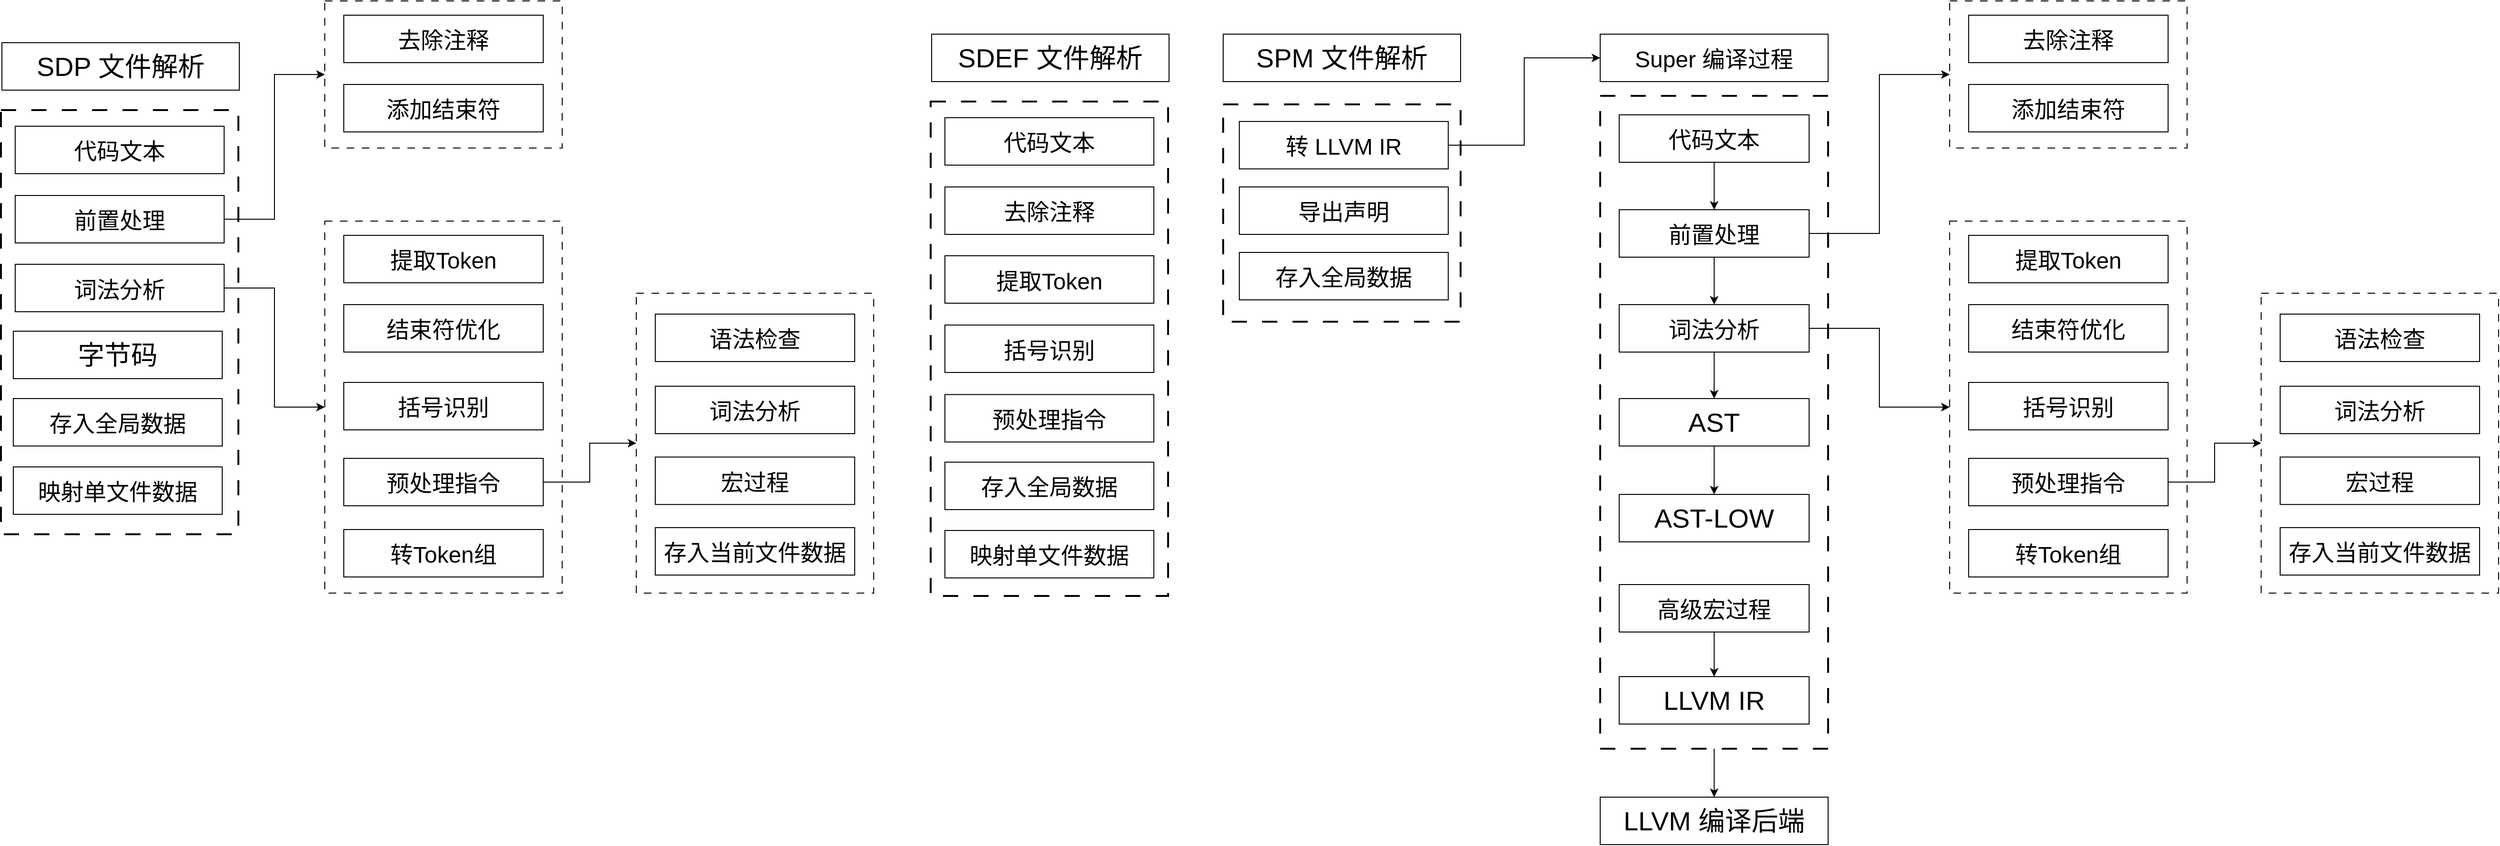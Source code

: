 <mxfile version="27.0.9" pages="4">
  <diagram name="Super 编译过程" id="Vq4NFNa0_FkRNS-fq95_">
    <mxGraphModel dx="3446" dy="1380" grid="0" gridSize="10" guides="1" tooltips="1" connect="1" arrows="1" fold="1" page="0" pageScale="1" pageWidth="1000" pageHeight="1000" math="0" shadow="0">
      <root>
        <mxCell id="0" />
        <mxCell id="1" parent="0" />
        <mxCell id="2mUO1VsIVxacZMf1Uv3O-189" value="" style="edgeStyle=orthogonalEdgeStyle;rounded=0;orthogonalLoop=1;jettySize=auto;html=1;" parent="1" source="2mUO1VsIVxacZMf1Uv3O-9" target="2mUO1VsIVxacZMf1Uv3O-188" edge="1">
          <mxGeometry relative="1" as="geometry" />
        </mxCell>
        <mxCell id="2mUO1VsIVxacZMf1Uv3O-9" value="" style="rounded=0;whiteSpace=wrap;html=1;dashed=1;dashPattern=8 8;strokeWidth=2;" parent="1" vertex="1">
          <mxGeometry x="280" y="120" width="240" height="688" as="geometry" />
        </mxCell>
        <mxCell id="2mUO1VsIVxacZMf1Uv3O-105" value="&lt;span style=&quot;font-size: 24px;&quot;&gt;Super 编译过程&lt;/span&gt;" style="html=1;whiteSpace=wrap;fontSize=28;" parent="1" vertex="1">
          <mxGeometry x="280" y="55" width="240" height="50" as="geometry" />
        </mxCell>
        <mxCell id="2mUO1VsIVxacZMf1Uv3O-108" value="" style="edgeStyle=orthogonalEdgeStyle;rounded=0;orthogonalLoop=1;jettySize=auto;html=1;" parent="1" source="2mUO1VsIVxacZMf1Uv3O-106" target="2mUO1VsIVxacZMf1Uv3O-107" edge="1">
          <mxGeometry relative="1" as="geometry" />
        </mxCell>
        <mxCell id="2mUO1VsIVxacZMf1Uv3O-106" value="&lt;span style=&quot;font-size: 24px;&quot;&gt;代码文本&lt;/span&gt;" style="html=1;whiteSpace=wrap;fontSize=28;" parent="1" vertex="1">
          <mxGeometry x="300" y="140" width="200" height="50" as="geometry" />
        </mxCell>
        <mxCell id="2mUO1VsIVxacZMf1Uv3O-112" value="" style="edgeStyle=orthogonalEdgeStyle;rounded=0;orthogonalLoop=1;jettySize=auto;html=1;" parent="1" source="2mUO1VsIVxacZMf1Uv3O-107" target="2mUO1VsIVxacZMf1Uv3O-109" edge="1">
          <mxGeometry relative="1" as="geometry" />
        </mxCell>
        <mxCell id="wdthfA_59AI6_lda3Uj9-12" style="edgeStyle=orthogonalEdgeStyle;rounded=0;orthogonalLoop=1;jettySize=auto;html=1;entryX=0;entryY=0.5;entryDx=0;entryDy=0;" edge="1" parent="1" source="2mUO1VsIVxacZMf1Uv3O-107" target="wdthfA_59AI6_lda3Uj9-7">
          <mxGeometry relative="1" as="geometry" />
        </mxCell>
        <object label="&lt;span style=&quot;font-size: 24px;&quot;&gt;前置处理&lt;/span&gt;" id="2mUO1VsIVxacZMf1Uv3O-107">
          <mxCell style="html=1;whiteSpace=wrap;fontSize=28;" parent="1" vertex="1">
            <mxGeometry x="300" y="240" width="200" height="50" as="geometry" />
          </mxCell>
        </object>
        <mxCell id="CVecepeYsr_i7JUgzHfF-67" style="edgeStyle=orthogonalEdgeStyle;rounded=0;orthogonalLoop=1;jettySize=auto;html=1;entryX=0;entryY=0.5;entryDx=0;entryDy=0;" parent="1" source="2mUO1VsIVxacZMf1Uv3O-109" target="2mUO1VsIVxacZMf1Uv3O-227" edge="1">
          <mxGeometry relative="1" as="geometry" />
        </mxCell>
        <mxCell id="8J4blaZt_7UuDxUn_A4w-1" value="" style="edgeStyle=orthogonalEdgeStyle;rounded=0;orthogonalLoop=1;jettySize=auto;html=1;" parent="1" source="2mUO1VsIVxacZMf1Uv3O-109" target="2mUO1VsIVxacZMf1Uv3O-182" edge="1">
          <mxGeometry relative="1" as="geometry" />
        </mxCell>
        <mxCell id="2mUO1VsIVxacZMf1Uv3O-109" value="&lt;font style=&quot;font-size: 24px;&quot;&gt;词法分析&lt;/font&gt;" style="html=1;whiteSpace=wrap;fontSize=28;" parent="1" vertex="1">
          <mxGeometry x="300" y="340" width="200" height="50" as="geometry" />
        </mxCell>
        <mxCell id="2mUO1VsIVxacZMf1Uv3O-185" value="" style="edgeStyle=orthogonalEdgeStyle;rounded=0;orthogonalLoop=1;jettySize=auto;html=1;" parent="1" source="2mUO1VsIVxacZMf1Uv3O-182" target="2mUO1VsIVxacZMf1Uv3O-184" edge="1">
          <mxGeometry relative="1" as="geometry" />
        </mxCell>
        <mxCell id="2mUO1VsIVxacZMf1Uv3O-182" value="AST" style="html=1;whiteSpace=wrap;fontSize=28;" parent="1" vertex="1">
          <mxGeometry x="300" y="439" width="200" height="50" as="geometry" />
        </mxCell>
        <mxCell id="2mUO1VsIVxacZMf1Uv3O-184" value="AST-LOW" style="html=1;whiteSpace=wrap;fontSize=28;" parent="1" vertex="1">
          <mxGeometry x="300" y="540" width="200" height="50" as="geometry" />
        </mxCell>
        <mxCell id="2mUO1VsIVxacZMf1Uv3O-186" value="LLVM IR" style="html=1;whiteSpace=wrap;fontSize=28;" parent="1" vertex="1">
          <mxGeometry x="300" y="732" width="200" height="50" as="geometry" />
        </mxCell>
        <mxCell id="2mUO1VsIVxacZMf1Uv3O-188" value="LLVM 编译后端" style="html=1;whiteSpace=wrap;fontSize=28;" parent="1" vertex="1">
          <mxGeometry x="280" y="859" width="240" height="50" as="geometry" />
        </mxCell>
        <mxCell id="2mUO1VsIVxacZMf1Uv3O-227" value="" style="rounded=0;whiteSpace=wrap;html=1;dashed=1;dashPattern=8 8;" parent="1" vertex="1">
          <mxGeometry x="648" y="252" width="250" height="392" as="geometry" />
        </mxCell>
        <mxCell id="2mUO1VsIVxacZMf1Uv3O-229" value="&lt;span style=&quot;font-size: 24px;&quot;&gt;提取Token&lt;/span&gt;" style="html=1;whiteSpace=wrap;fontSize=28;" parent="1" vertex="1">
          <mxGeometry x="668" y="267" width="210" height="50" as="geometry" />
        </mxCell>
        <mxCell id="CVecepeYsr_i7JUgzHfF-66" value="&lt;span style=&quot;font-size: 24px;&quot;&gt;结束符优化&lt;/span&gt;" style="html=1;whiteSpace=wrap;fontSize=28;container=0;" parent="1" vertex="1">
          <mxGeometry x="668" y="340" width="210" height="50" as="geometry" />
        </mxCell>
        <mxCell id="CVecepeYsr_i7JUgzHfF-68" value="&lt;span style=&quot;font-size: 24px;&quot;&gt;括号识别&lt;/span&gt;" style="html=1;whiteSpace=wrap;fontSize=28;container=0;" parent="1" vertex="1">
          <mxGeometry x="668" y="422" width="210" height="50" as="geometry" />
        </mxCell>
        <mxCell id="8J4blaZt_7UuDxUn_A4w-5" value="" style="edgeStyle=orthogonalEdgeStyle;rounded=0;orthogonalLoop=1;jettySize=auto;html=1;" parent="1" source="8J4blaZt_7UuDxUn_A4w-2" target="2mUO1VsIVxacZMf1Uv3O-186" edge="1">
          <mxGeometry relative="1" as="geometry" />
        </mxCell>
        <mxCell id="8J4blaZt_7UuDxUn_A4w-2" value="&lt;span style=&quot;font-size: 24px;&quot;&gt;高级宏过程&lt;/span&gt;" style="html=1;whiteSpace=wrap;fontSize=28;" parent="1" vertex="1">
          <mxGeometry x="300" y="635" width="200" height="50" as="geometry" />
        </mxCell>
        <mxCell id="wdthfA_59AI6_lda3Uj9-7" value="" style="rounded=0;whiteSpace=wrap;html=1;dashed=1;dashPattern=8 8;" vertex="1" parent="1">
          <mxGeometry x="648" y="20" width="250" height="155" as="geometry" />
        </mxCell>
        <mxCell id="wdthfA_59AI6_lda3Uj9-8" value="&lt;span style=&quot;font-size: 24px;&quot;&gt;去除注释&lt;/span&gt;" style="html=1;whiteSpace=wrap;fontSize=28;" vertex="1" parent="1">
          <mxGeometry x="668" y="35" width="210" height="50" as="geometry" />
        </mxCell>
        <mxCell id="wdthfA_59AI6_lda3Uj9-9" value="&lt;span style=&quot;font-size: 24px;&quot;&gt;添加结束符&lt;/span&gt;" style="html=1;whiteSpace=wrap;fontSize=28;container=0;" vertex="1" parent="1">
          <mxGeometry x="668" y="108" width="210" height="50" as="geometry" />
        </mxCell>
        <mxCell id="2mUO1VsIVxacZMf1Uv3O-23" value="" style="rounded=0;whiteSpace=wrap;html=1;dashed=1;dashPattern=8 8;" parent="1" vertex="1">
          <mxGeometry x="976" y="328" width="250" height="316" as="geometry" />
        </mxCell>
        <mxCell id="2mUO1VsIVxacZMf1Uv3O-116" value="&lt;span style=&quot;font-size: 24px;&quot;&gt;语法检查&lt;/span&gt;" style="html=1;whiteSpace=wrap;fontSize=28;" parent="1" vertex="1">
          <mxGeometry x="996" y="350" width="210" height="50" as="geometry" />
        </mxCell>
        <mxCell id="2mUO1VsIVxacZMf1Uv3O-217" value="&lt;span style=&quot;font-size: 24px;&quot;&gt;词法分析&lt;/span&gt;" style="html=1;whiteSpace=wrap;fontSize=28;" parent="1" vertex="1">
          <mxGeometry x="996" y="426" width="210" height="50" as="geometry" />
        </mxCell>
        <mxCell id="2mUO1VsIVxacZMf1Uv3O-219" value="&lt;span style=&quot;font-size: 24px;&quot;&gt;存入&lt;/span&gt;&lt;span style=&quot;font-size: 24px;&quot;&gt;当前文件数据&lt;/span&gt;" style="html=1;whiteSpace=wrap;fontSize=28;" parent="1" vertex="1">
          <mxGeometry x="996" y="575" width="210" height="50" as="geometry" />
        </mxCell>
        <mxCell id="2mUO1VsIVxacZMf1Uv3O-221" value="&lt;span style=&quot;font-size: 24px;&quot;&gt;宏过程&lt;/span&gt;" style="html=1;whiteSpace=wrap;fontSize=28;" parent="1" vertex="1">
          <mxGeometry x="996" y="500.63" width="210" height="50" as="geometry" />
        </mxCell>
        <mxCell id="wdthfA_59AI6_lda3Uj9-21" style="edgeStyle=orthogonalEdgeStyle;rounded=0;orthogonalLoop=1;jettySize=auto;html=1;entryX=0;entryY=0.5;entryDx=0;entryDy=0;" edge="1" parent="1" source="wdthfA_59AI6_lda3Uj9-19" target="2mUO1VsIVxacZMf1Uv3O-23">
          <mxGeometry relative="1" as="geometry" />
        </mxCell>
        <mxCell id="wdthfA_59AI6_lda3Uj9-19" value="&lt;span style=&quot;font-size: 24px;&quot;&gt;预处理指令&lt;/span&gt;" style="html=1;whiteSpace=wrap;fontSize=28;container=0;" vertex="1" parent="1">
          <mxGeometry x="668" y="502" width="210" height="50" as="geometry" />
        </mxCell>
        <mxCell id="wdthfA_59AI6_lda3Uj9-20" value="&lt;span style=&quot;font-size: 24px;&quot;&gt;转Token组&lt;/span&gt;" style="html=1;whiteSpace=wrap;fontSize=28;container=0;" vertex="1" parent="1">
          <mxGeometry x="668" y="577" width="210" height="50" as="geometry" />
        </mxCell>
        <mxCell id="wdthfA_59AI6_lda3Uj9-23" value="SDEF 文件解析" style="html=1;whiteSpace=wrap;fontSize=28;" vertex="1" parent="1">
          <mxGeometry x="-424" y="55" width="250" height="50" as="geometry" />
        </mxCell>
        <mxCell id="wdthfA_59AI6_lda3Uj9-24" value="SPM 文件解析" style="html=1;whiteSpace=wrap;fontSize=28;" vertex="1" parent="1">
          <mxGeometry x="-117" y="55" width="250" height="50" as="geometry" />
        </mxCell>
        <mxCell id="wdthfA_59AI6_lda3Uj9-27" value="" style="rounded=0;whiteSpace=wrap;html=1;dashed=1;dashPattern=8 8;strokeWidth=2;" vertex="1" parent="1">
          <mxGeometry x="-117" y="129" width="250" height="229" as="geometry" />
        </mxCell>
        <mxCell id="MZ_xpEW2sEgSnHCQxwSf-1" value="" style="rounded=0;whiteSpace=wrap;html=1;dashed=1;dashPattern=8 8;strokeWidth=2;" vertex="1" parent="1">
          <mxGeometry x="-425" y="126" width="250" height="521" as="geometry" />
        </mxCell>
        <mxCell id="MZ_xpEW2sEgSnHCQxwSf-2" value="&lt;span style=&quot;font-size: 24px;&quot;&gt;代码文本&lt;/span&gt;" style="html=1;whiteSpace=wrap;fontSize=28;" vertex="1" parent="1">
          <mxGeometry x="-410" y="143" width="220" height="50" as="geometry" />
        </mxCell>
        <object label="&lt;span style=&quot;font-size: 24px;&quot;&gt;去除注释&lt;/span&gt;" id="MZ_xpEW2sEgSnHCQxwSf-3">
          <mxCell style="html=1;whiteSpace=wrap;fontSize=28;" vertex="1" parent="1">
            <mxGeometry x="-410" y="216" width="220" height="50" as="geometry" />
          </mxCell>
        </object>
        <mxCell id="MZ_xpEW2sEgSnHCQxwSf-4" value="&lt;span style=&quot;font-size: 24px;&quot;&gt;提取Token&lt;/span&gt;" style="html=1;whiteSpace=wrap;fontSize=28;" vertex="1" parent="1">
          <mxGeometry x="-410" y="288.5" width="220" height="50" as="geometry" />
        </mxCell>
        <mxCell id="MZ_xpEW2sEgSnHCQxwSf-5" value="&lt;span style=&quot;font-size: 24px;&quot;&gt;括号识别&lt;/span&gt;" style="html=1;whiteSpace=wrap;fontSize=28;container=0;" vertex="1" parent="1">
          <mxGeometry x="-410" y="361.5" width="220" height="50" as="geometry" />
        </mxCell>
        <mxCell id="MZ_xpEW2sEgSnHCQxwSf-6" value="&lt;span style=&quot;font-size: 24px;&quot;&gt;预处理指令&lt;/span&gt;" style="html=1;whiteSpace=wrap;fontSize=28;container=0;" vertex="1" parent="1">
          <mxGeometry x="-410" y="434.75" width="220" height="50" as="geometry" />
        </mxCell>
        <mxCell id="MZ_xpEW2sEgSnHCQxwSf-7" value="&lt;font style=&quot;font-size: 24px;&quot;&gt;存入全局数据&lt;/font&gt;" style="html=1;whiteSpace=wrap;fontSize=28;container=0;" vertex="1" parent="1">
          <mxGeometry x="-410" y="506" width="220" height="50" as="geometry" />
        </mxCell>
        <mxCell id="MZ_xpEW2sEgSnHCQxwSf-8" value="&lt;span style=&quot;font-size: 24px;&quot;&gt;映射单文件数据&lt;/span&gt;" style="html=1;whiteSpace=wrap;fontSize=28;container=0;" vertex="1" parent="1">
          <mxGeometry x="-410" y="578" width="220" height="50" as="geometry" />
        </mxCell>
        <mxCell id="MZ_xpEW2sEgSnHCQxwSf-9" style="edgeStyle=orthogonalEdgeStyle;rounded=0;orthogonalLoop=1;jettySize=auto;html=1;exitX=0.5;exitY=1;exitDx=0;exitDy=0;" edge="1" parent="1" source="MZ_xpEW2sEgSnHCQxwSf-3" target="MZ_xpEW2sEgSnHCQxwSf-3">
          <mxGeometry relative="1" as="geometry" />
        </mxCell>
        <mxCell id="MZ_xpEW2sEgSnHCQxwSf-10" style="edgeStyle=orthogonalEdgeStyle;rounded=0;orthogonalLoop=1;jettySize=auto;html=1;exitX=0.5;exitY=1;exitDx=0;exitDy=0;" edge="1" parent="1" source="MZ_xpEW2sEgSnHCQxwSf-8" target="MZ_xpEW2sEgSnHCQxwSf-8">
          <mxGeometry relative="1" as="geometry" />
        </mxCell>
        <mxCell id="R-j85TacFZV8YnjLv-DK-6" style="edgeStyle=orthogonalEdgeStyle;rounded=0;orthogonalLoop=1;jettySize=auto;html=1;entryX=0;entryY=0.5;entryDx=0;entryDy=0;" edge="1" parent="1" source="R-j85TacFZV8YnjLv-DK-2" target="2mUO1VsIVxacZMf1Uv3O-105">
          <mxGeometry relative="1" as="geometry" />
        </mxCell>
        <mxCell id="R-j85TacFZV8YnjLv-DK-2" value="&lt;span style=&quot;font-size: 24px;&quot;&gt;转 LLVM IR&lt;/span&gt;" style="html=1;whiteSpace=wrap;fontSize=28;" vertex="1" parent="1">
          <mxGeometry x="-100" y="147" width="220" height="50" as="geometry" />
        </mxCell>
        <mxCell id="R-j85TacFZV8YnjLv-DK-3" value="&lt;span style=&quot;font-size: 24px;&quot;&gt;导出声明&lt;/span&gt;" style="html=1;whiteSpace=wrap;fontSize=28;" vertex="1" parent="1">
          <mxGeometry x="-100" y="216" width="220" height="50" as="geometry" />
        </mxCell>
        <mxCell id="R-j85TacFZV8YnjLv-DK-5" value="&lt;span style=&quot;font-size: 24px;&quot;&gt;存入全局&lt;/span&gt;&lt;span style=&quot;font-size: 24px;&quot;&gt;数据&lt;/span&gt;" style="html=1;whiteSpace=wrap;fontSize=28;" vertex="1" parent="1">
          <mxGeometry x="-100" y="285" width="220" height="50" as="geometry" />
        </mxCell>
        <mxCell id="3dAXB9QwHE_grXmQJcnz-3" value="SDP 文件解析" style="html=1;whiteSpace=wrap;fontSize=28;" vertex="1" parent="1">
          <mxGeometry x="-1403" y="64" width="250" height="50" as="geometry" />
        </mxCell>
        <mxCell id="3dAXB9QwHE_grXmQJcnz-4" value="" style="rounded=0;whiteSpace=wrap;html=1;dashed=1;dashPattern=8 8;strokeWidth=2;" vertex="1" parent="1">
          <mxGeometry x="-1404" y="135" width="250" height="447" as="geometry" />
        </mxCell>
        <mxCell id="3dAXB9QwHE_grXmQJcnz-5" value="&lt;span style=&quot;font-size: 24px;&quot;&gt;代码文本&lt;/span&gt;" style="html=1;whiteSpace=wrap;fontSize=28;" vertex="1" parent="1">
          <mxGeometry x="-1389" y="152" width="220" height="50" as="geometry" />
        </mxCell>
        <mxCell id="3dAXB9QwHE_grXmQJcnz-38" style="edgeStyle=orthogonalEdgeStyle;rounded=0;orthogonalLoop=1;jettySize=auto;html=1;entryX=0;entryY=0.5;entryDx=0;entryDy=0;" edge="1" parent="1" source="3dAXB9QwHE_grXmQJcnz-6" target="3dAXB9QwHE_grXmQJcnz-27">
          <mxGeometry relative="1" as="geometry" />
        </mxCell>
        <object label="&lt;span style=&quot;font-size: 24px;&quot;&gt;前置处理&lt;/span&gt;" id="3dAXB9QwHE_grXmQJcnz-6">
          <mxCell style="html=1;whiteSpace=wrap;fontSize=28;" vertex="1" parent="1">
            <mxGeometry x="-1389" y="225" width="220" height="50" as="geometry" />
          </mxCell>
        </object>
        <mxCell id="3dAXB9QwHE_grXmQJcnz-39" style="edgeStyle=orthogonalEdgeStyle;rounded=0;orthogonalLoop=1;jettySize=auto;html=1;entryX=0;entryY=0.5;entryDx=0;entryDy=0;" edge="1" parent="1" source="3dAXB9QwHE_grXmQJcnz-7" target="3dAXB9QwHE_grXmQJcnz-23">
          <mxGeometry relative="1" as="geometry" />
        </mxCell>
        <mxCell id="3dAXB9QwHE_grXmQJcnz-7" value="&lt;span style=&quot;font-size: 24px;&quot;&gt;词法分析&lt;/span&gt;" style="html=1;whiteSpace=wrap;fontSize=28;" vertex="1" parent="1">
          <mxGeometry x="-1389" y="297.5" width="220" height="50" as="geometry" />
        </mxCell>
        <mxCell id="3dAXB9QwHE_grXmQJcnz-10" value="&lt;font style=&quot;font-size: 24px;&quot;&gt;存入全局数据&lt;/font&gt;" style="html=1;whiteSpace=wrap;fontSize=28;container=0;" vertex="1" parent="1">
          <mxGeometry x="-1391" y="439" width="220" height="50" as="geometry" />
        </mxCell>
        <mxCell id="3dAXB9QwHE_grXmQJcnz-11" value="&lt;span style=&quot;font-size: 24px;&quot;&gt;映射单文件数据&lt;/span&gt;" style="html=1;whiteSpace=wrap;fontSize=28;container=0;" vertex="1" parent="1">
          <mxGeometry x="-1391" y="511" width="220" height="50" as="geometry" />
        </mxCell>
        <mxCell id="3dAXB9QwHE_grXmQJcnz-12" style="edgeStyle=orthogonalEdgeStyle;rounded=0;orthogonalLoop=1;jettySize=auto;html=1;exitX=0.5;exitY=1;exitDx=0;exitDy=0;" edge="1" source="3dAXB9QwHE_grXmQJcnz-6" target="3dAXB9QwHE_grXmQJcnz-6" parent="1">
          <mxGeometry relative="1" as="geometry" />
        </mxCell>
        <mxCell id="3dAXB9QwHE_grXmQJcnz-13" style="edgeStyle=orthogonalEdgeStyle;rounded=0;orthogonalLoop=1;jettySize=auto;html=1;exitX=0.5;exitY=1;exitDx=0;exitDy=0;" edge="1" source="3dAXB9QwHE_grXmQJcnz-11" target="3dAXB9QwHE_grXmQJcnz-11" parent="1">
          <mxGeometry relative="1" as="geometry" />
        </mxCell>
        <mxCell id="3dAXB9QwHE_grXmQJcnz-21" value="字节码" style="html=1;whiteSpace=wrap;fontSize=28;" vertex="1" parent="1">
          <mxGeometry x="-1391" y="368" width="220" height="50" as="geometry" />
        </mxCell>
        <mxCell id="3dAXB9QwHE_grXmQJcnz-23" value="" style="rounded=0;whiteSpace=wrap;html=1;dashed=1;dashPattern=8 8;" vertex="1" parent="1">
          <mxGeometry x="-1063" y="252" width="250" height="392" as="geometry" />
        </mxCell>
        <mxCell id="3dAXB9QwHE_grXmQJcnz-24" value="&lt;span style=&quot;font-size: 24px;&quot;&gt;提取Token&lt;/span&gt;" style="html=1;whiteSpace=wrap;fontSize=28;" vertex="1" parent="1">
          <mxGeometry x="-1043" y="267" width="210" height="50" as="geometry" />
        </mxCell>
        <mxCell id="3dAXB9QwHE_grXmQJcnz-25" value="&lt;span style=&quot;font-size: 24px;&quot;&gt;结束符优化&lt;/span&gt;" style="html=1;whiteSpace=wrap;fontSize=28;container=0;" vertex="1" parent="1">
          <mxGeometry x="-1043" y="340" width="210" height="50" as="geometry" />
        </mxCell>
        <mxCell id="3dAXB9QwHE_grXmQJcnz-26" value="&lt;span style=&quot;font-size: 24px;&quot;&gt;括号识别&lt;/span&gt;" style="html=1;whiteSpace=wrap;fontSize=28;container=0;" vertex="1" parent="1">
          <mxGeometry x="-1043" y="422" width="210" height="50" as="geometry" />
        </mxCell>
        <mxCell id="3dAXB9QwHE_grXmQJcnz-27" value="" style="rounded=0;whiteSpace=wrap;html=1;dashed=1;dashPattern=8 8;" vertex="1" parent="1">
          <mxGeometry x="-1063" y="20" width="250" height="155" as="geometry" />
        </mxCell>
        <mxCell id="3dAXB9QwHE_grXmQJcnz-28" value="&lt;span style=&quot;font-size: 24px;&quot;&gt;去除注释&lt;/span&gt;" style="html=1;whiteSpace=wrap;fontSize=28;" vertex="1" parent="1">
          <mxGeometry x="-1043" y="35" width="210" height="50" as="geometry" />
        </mxCell>
        <mxCell id="3dAXB9QwHE_grXmQJcnz-29" value="&lt;span style=&quot;font-size: 24px;&quot;&gt;添加结束符&lt;/span&gt;" style="html=1;whiteSpace=wrap;fontSize=28;container=0;" vertex="1" parent="1">
          <mxGeometry x="-1043" y="108" width="210" height="50" as="geometry" />
        </mxCell>
        <mxCell id="3dAXB9QwHE_grXmQJcnz-30" value="" style="rounded=0;whiteSpace=wrap;html=1;dashed=1;dashPattern=8 8;" vertex="1" parent="1">
          <mxGeometry x="-735" y="328" width="250" height="316" as="geometry" />
        </mxCell>
        <mxCell id="3dAXB9QwHE_grXmQJcnz-31" value="&lt;span style=&quot;font-size: 24px;&quot;&gt;语法检查&lt;/span&gt;" style="html=1;whiteSpace=wrap;fontSize=28;" vertex="1" parent="1">
          <mxGeometry x="-715" y="350" width="210" height="50" as="geometry" />
        </mxCell>
        <mxCell id="3dAXB9QwHE_grXmQJcnz-32" value="&lt;span style=&quot;font-size: 24px;&quot;&gt;词法分析&lt;/span&gt;" style="html=1;whiteSpace=wrap;fontSize=28;" vertex="1" parent="1">
          <mxGeometry x="-715" y="426" width="210" height="50" as="geometry" />
        </mxCell>
        <mxCell id="3dAXB9QwHE_grXmQJcnz-33" value="&lt;span style=&quot;font-size: 24px;&quot;&gt;存入&lt;/span&gt;&lt;span style=&quot;font-size: 24px;&quot;&gt;当前文件数据&lt;/span&gt;" style="html=1;whiteSpace=wrap;fontSize=28;" vertex="1" parent="1">
          <mxGeometry x="-715" y="575" width="210" height="50" as="geometry" />
        </mxCell>
        <mxCell id="3dAXB9QwHE_grXmQJcnz-34" value="&lt;span style=&quot;font-size: 24px;&quot;&gt;宏过程&lt;/span&gt;" style="html=1;whiteSpace=wrap;fontSize=28;" vertex="1" parent="1">
          <mxGeometry x="-715" y="500.63" width="210" height="50" as="geometry" />
        </mxCell>
        <mxCell id="3dAXB9QwHE_grXmQJcnz-35" style="edgeStyle=orthogonalEdgeStyle;rounded=0;orthogonalLoop=1;jettySize=auto;html=1;entryX=0;entryY=0.5;entryDx=0;entryDy=0;" edge="1" source="3dAXB9QwHE_grXmQJcnz-36" target="3dAXB9QwHE_grXmQJcnz-30" parent="1">
          <mxGeometry relative="1" as="geometry" />
        </mxCell>
        <mxCell id="3dAXB9QwHE_grXmQJcnz-36" value="&lt;span style=&quot;font-size: 24px;&quot;&gt;预处理指令&lt;/span&gt;" style="html=1;whiteSpace=wrap;fontSize=28;container=0;" vertex="1" parent="1">
          <mxGeometry x="-1043" y="502" width="210" height="50" as="geometry" />
        </mxCell>
        <mxCell id="3dAXB9QwHE_grXmQJcnz-37" value="&lt;span style=&quot;font-size: 24px;&quot;&gt;转Token组&lt;/span&gt;" style="html=1;whiteSpace=wrap;fontSize=28;container=0;" vertex="1" parent="1">
          <mxGeometry x="-1043" y="577" width="210" height="50" as="geometry" />
        </mxCell>
      </root>
    </mxGraphModel>
  </diagram>
  <diagram id="jWiWrn_K3CYLBesy-lC5" name="编译时单文件数据">
    <mxGraphModel dx="1319" dy="986" grid="0" gridSize="10" guides="1" tooltips="1" connect="1" arrows="1" fold="1" page="0" pageScale="1" pageWidth="1000" pageHeight="1000" math="0" shadow="0">
      <root>
        <mxCell id="0" />
        <mxCell id="1" parent="0" />
        <mxCell id="ZpP5qod67sbXj4etYVrW-1" value="" style="rounded=0;whiteSpace=wrap;html=1;container=0;" vertex="1" parent="1">
          <mxGeometry x="360" y="270" width="260" height="254" as="geometry" />
        </mxCell>
        <mxCell id="ZpP5qod67sbXj4etYVrW-2" value="&lt;span style=&quot;font-size: 30px;&quot;&gt;编译时单文件数据&lt;/span&gt;" style="html=1;whiteSpace=wrap;fontSize=28;container=0;" vertex="1" parent="1">
          <mxGeometry x="360" y="220" width="260" height="50" as="geometry" />
        </mxCell>
        <mxCell id="ZpP5qod67sbXj4etYVrW-3" value="宏列表" style="html=1;whiteSpace=wrap;fontSize=28;" vertex="1" parent="1">
          <mxGeometry x="380" y="290" width="220" height="50" as="geometry" />
        </mxCell>
        <mxCell id="ZpP5qod67sbXj4etYVrW-4" value="高级宏" style="html=1;whiteSpace=wrap;fontSize=28;" vertex="1" parent="1">
          <mxGeometry x="380" y="370" width="220" height="50" as="geometry" />
        </mxCell>
        <mxCell id="TzzwSF0TWBEwkTvhHyWe-1" value="外部声明" style="html=1;whiteSpace=wrap;fontSize=28;" vertex="1" parent="1">
          <mxGeometry x="380" y="450" width="220" height="50" as="geometry" />
        </mxCell>
      </root>
    </mxGraphModel>
  </diagram>
  <diagram id="xqGfFQBLwHOOTRC6qCE-" name="编译时全局数据">
    <mxGraphModel dx="1278" dy="1255" grid="0" gridSize="10" guides="1" tooltips="1" connect="1" arrows="1" fold="1" page="0" pageScale="1" pageWidth="1000" pageHeight="1000" math="0" shadow="0">
      <root>
        <mxCell id="0" />
        <mxCell id="1" parent="0" />
        <mxCell id="vi5BFFN0ArVKShnlYxWU-2" value="" style="edgeStyle=orthogonalEdgeStyle;rounded=0;orthogonalLoop=1;jettySize=auto;html=1;" edge="1" parent="1" source="vi5BFFN0ArVKShnlYxWU-12">
          <mxGeometry relative="1" as="geometry">
            <mxPoint x="700" y="295" as="targetPoint" />
          </mxGeometry>
        </mxCell>
        <mxCell id="vi5BFFN0ArVKShnlYxWU-3" value="" style="edgeStyle=orthogonalEdgeStyle;rounded=0;orthogonalLoop=1;jettySize=auto;html=1;" edge="1" parent="1" source="vi5BFFN0ArVKShnlYxWU-13">
          <mxGeometry relative="1" as="geometry">
            <mxPoint x="1020" y="380" as="targetPoint" />
          </mxGeometry>
        </mxCell>
        <mxCell id="vi5BFFN0ArVKShnlYxWU-10" value="" style="rounded=0;whiteSpace=wrap;html=1;container=0;" vertex="1" parent="1">
          <mxGeometry x="1110" y="250" width="260" height="269" as="geometry" />
        </mxCell>
        <mxCell id="vi5BFFN0ArVKShnlYxWU-11" value="&lt;span style=&quot;font-size: 30px;&quot;&gt;编译时全局数据&lt;/span&gt;" style="html=1;whiteSpace=wrap;fontSize=28;container=0;" vertex="1" parent="1">
          <mxGeometry x="1110" y="200" width="260" height="50" as="geometry" />
        </mxCell>
        <mxCell id="vi5BFFN0ArVKShnlYxWU-12" value="SDP" style="html=1;whiteSpace=wrap;fontSize=28;container=0;" vertex="1" parent="1">
          <mxGeometry x="1130" y="270" width="220" height="50" as="geometry" />
        </mxCell>
        <mxCell id="vi5BFFN0ArVKShnlYxWU-13" value="SPM" style="html=1;whiteSpace=wrap;fontSize=28;container=0;" vertex="1" parent="1">
          <mxGeometry x="1130" y="350" width="220" height="60" as="geometry" />
        </mxCell>
        <mxCell id="WHhLljSxRpOu2tFKQhL9-2" value="SDEF" style="html=1;whiteSpace=wrap;fontSize=28;container=0;" vertex="1" parent="1">
          <mxGeometry x="1130" y="438" width="220" height="60" as="geometry" />
        </mxCell>
        <mxCell id="vi5BFFN0ArVKShnlYxWU-5" value="" style="rounded=0;whiteSpace=wrap;html=1;strokeColor=default;dashed=1;dashPattern=8 8;container=0;" vertex="1" parent="1">
          <mxGeometry x="740" y="330" width="270" height="252" as="geometry" />
        </mxCell>
        <mxCell id="vi5BFFN0ArVKShnlYxWU-6" value="文件路径" style="html=1;whiteSpace=wrap;fontSize=28;container=0;" vertex="1" parent="1">
          <mxGeometry x="760" y="350" width="230" height="50" as="geometry" />
        </mxCell>
        <mxCell id="vi5BFFN0ArVKShnlYxWU-7" value="模块名" style="html=1;whiteSpace=wrap;fontSize=28;container=0;" vertex="1" parent="1">
          <mxGeometry x="760" y="430" width="230" height="50" as="geometry" />
        </mxCell>
        <mxCell id="vi5BFFN0ArVKShnlYxWU-8" value="导出声明列表" style="html=1;whiteSpace=wrap;fontSize=28;container=0;" vertex="1" parent="1">
          <mxGeometry x="760" y="510" width="230" height="50" as="geometry" />
        </mxCell>
        <mxCell id="vi5BFFN0ArVKShnlYxWU-15" value="" style="rounded=0;whiteSpace=wrap;html=1;strokeColor=default;dashed=1;dashPattern=8 8;container=0;" vertex="1" parent="1">
          <mxGeometry x="420" y="250" width="270" height="250" as="geometry" />
        </mxCell>
        <mxCell id="vi5BFFN0ArVKShnlYxWU-16" value="文件路径" style="html=1;whiteSpace=wrap;fontSize=28;container=0;" vertex="1" parent="1">
          <mxGeometry x="440" y="270" width="230" height="50" as="geometry" />
        </mxCell>
        <mxCell id="vi5BFFN0ArVKShnlYxWU-17" value="导出前缀" style="html=1;whiteSpace=wrap;fontSize=28;container=0;" vertex="1" parent="1">
          <mxGeometry x="440" y="350" width="230" height="50" as="geometry" />
        </mxCell>
        <mxCell id="vi5BFFN0ArVKShnlYxWU-18" value="导出功能列表" style="html=1;whiteSpace=wrap;fontSize=28;container=0;" vertex="1" parent="1">
          <mxGeometry x="440" y="430" width="230" height="50" as="geometry" />
        </mxCell>
        <mxCell id="VZiJhqH-ZBbP1XQqjhCR-1" value="" style="rounded=0;whiteSpace=wrap;html=1;strokeColor=default;dashed=1;dashPattern=8 8;container=0;" vertex="1" parent="1">
          <mxGeometry x="1429" y="441" width="270" height="169" as="geometry" />
        </mxCell>
        <mxCell id="VZiJhqH-ZBbP1XQqjhCR-2" value="文件路径" style="html=1;whiteSpace=wrap;fontSize=28;container=0;" vertex="1" parent="1">
          <mxGeometry x="1449" y="461" width="230" height="50" as="geometry" />
        </mxCell>
        <mxCell id="VZiJhqH-ZBbP1XQqjhCR-4" value="宏列表" style="html=1;whiteSpace=wrap;fontSize=28;container=0;" vertex="1" parent="1">
          <mxGeometry x="1449" y="536" width="230" height="50" as="geometry" />
        </mxCell>
        <mxCell id="VZiJhqH-ZBbP1XQqjhCR-5" style="edgeStyle=orthogonalEdgeStyle;rounded=0;orthogonalLoop=1;jettySize=auto;html=1;entryX=0.003;entryY=0.164;entryDx=0;entryDy=0;entryPerimeter=0;" edge="1" parent="1" source="WHhLljSxRpOu2tFKQhL9-2" target="VZiJhqH-ZBbP1XQqjhCR-1">
          <mxGeometry relative="1" as="geometry" />
        </mxCell>
      </root>
    </mxGraphModel>
  </diagram>
  <diagram id="kXEsSlO5g6-GJYCZjsqL" name="变量名的作用域范围">
    <mxGraphModel dx="1138" dy="750" grid="0" gridSize="10" guides="1" tooltips="1" connect="1" arrows="1" fold="1" page="0" pageScale="1" pageWidth="1000" pageHeight="1000" math="0" shadow="0">
      <root>
        <mxCell id="0" />
        <mxCell id="1" parent="0" />
        <mxCell id="ka2GUSKjzrFVepfXU-XC-1" value="" style="group" vertex="1" connectable="0" parent="1">
          <mxGeometry x="410" y="500" width="445" height="531" as="geometry" />
        </mxCell>
        <mxCell id="ka2GUSKjzrFVepfXU-XC-2" value="" style="whiteSpace=wrap;html=1;aspect=fixed;" vertex="1" parent="ka2GUSKjzrFVepfXU-XC-1">
          <mxGeometry y="74.579" width="431.833" height="431.833" as="geometry" />
        </mxCell>
        <mxCell id="ka2GUSKjzrFVepfXU-XC-3" value="变量名的作用域范围" style="html=1;whiteSpace=wrap;fontSize=28;" vertex="1" parent="ka2GUSKjzrFVepfXU-XC-1">
          <mxGeometry width="445" height="74.579" as="geometry" />
        </mxCell>
        <mxCell id="ka2GUSKjzrFVepfXU-XC-4" value="A" style="html=1;whiteSpace=wrap;fontSize=28;" vertex="1" parent="ka2GUSKjzrFVepfXU-XC-1">
          <mxGeometry x="21.426" y="98.696" width="123.611" height="40.783" as="geometry" />
        </mxCell>
        <mxCell id="ka2GUSKjzrFVepfXU-XC-5" value="" style="endArrow=none;html=1;rounded=0;entryX=0.5;entryY=1;entryDx=0;entryDy=0;exitX=0.187;exitY=0.931;exitDx=0;exitDy=0;exitPerimeter=0;" edge="1" parent="ka2GUSKjzrFVepfXU-XC-1" source="ka2GUSKjzrFVepfXU-XC-2" target="ka2GUSKjzrFVepfXU-XC-4">
          <mxGeometry width="50" height="50" relative="1" as="geometry">
            <mxPoint x="83.231" y="371.945" as="sourcePoint" />
            <mxPoint x="-3.296" y="230.018" as="targetPoint" />
          </mxGeometry>
        </mxCell>
        <mxCell id="ka2GUSKjzrFVepfXU-XC-6" value="" style="group;fontSize=28;" vertex="1" connectable="0" parent="ka2GUSKjzrFVepfXU-XC-1">
          <mxGeometry x="81.583" y="177" width="336.222" height="48.94" as="geometry" />
        </mxCell>
        <mxCell id="ka2GUSKjzrFVepfXU-XC-7" style="edgeStyle=orthogonalEdgeStyle;rounded=0;orthogonalLoop=1;jettySize=auto;html=1;exitX=0;exitY=0.5;exitDx=0;exitDy=0;" edge="1" parent="ka2GUSKjzrFVepfXU-XC-6" source="ka2GUSKjzrFVepfXU-XC-8">
          <mxGeometry relative="1" as="geometry">
            <mxPoint y="24.47" as="targetPoint" />
          </mxGeometry>
        </mxCell>
        <mxCell id="ka2GUSKjzrFVepfXU-XC-8" value="&lt;font style=&quot;font-size: 28px;&quot;&gt;B&lt;/font&gt;" style="rounded=0;whiteSpace=wrap;html=1;fontSize=11;" vertex="1" parent="ka2GUSKjzrFVepfXU-XC-6">
          <mxGeometry x="69.222" width="267" height="48.94" as="geometry" />
        </mxCell>
        <mxCell id="ka2GUSKjzrFVepfXU-XC-9" value="" style="group" vertex="1" connectable="0" parent="ka2GUSKjzrFVepfXU-XC-1">
          <mxGeometry x="83.231" y="268.355" width="336.222" height="48.94" as="geometry" />
        </mxCell>
        <mxCell id="ka2GUSKjzrFVepfXU-XC-10" style="edgeStyle=orthogonalEdgeStyle;rounded=0;orthogonalLoop=1;jettySize=auto;html=1;exitX=0;exitY=0.5;exitDx=0;exitDy=0;" edge="1" parent="ka2GUSKjzrFVepfXU-XC-9" source="ka2GUSKjzrFVepfXU-XC-11">
          <mxGeometry relative="1" as="geometry">
            <mxPoint y="24.47" as="targetPoint" />
          </mxGeometry>
        </mxCell>
        <mxCell id="ka2GUSKjzrFVepfXU-XC-11" value="&lt;font style=&quot;font-size: 28px;&quot;&gt;C&lt;/font&gt;" style="rounded=0;whiteSpace=wrap;html=1;" vertex="1" parent="ka2GUSKjzrFVepfXU-XC-9">
          <mxGeometry x="69.222" width="267" height="48.94" as="geometry" />
        </mxCell>
        <mxCell id="ka2GUSKjzrFVepfXU-XC-12" value="" style="group" vertex="1" connectable="0" parent="ka2GUSKjzrFVepfXU-XC-1">
          <mxGeometry x="83.231" y="358.078" width="152.454" height="48.94" as="geometry" />
        </mxCell>
        <mxCell id="ka2GUSKjzrFVepfXU-XC-13" style="edgeStyle=orthogonalEdgeStyle;rounded=0;orthogonalLoop=1;jettySize=auto;html=1;exitX=0;exitY=0.5;exitDx=0;exitDy=0;" edge="1" parent="ka2GUSKjzrFVepfXU-XC-12" source="ka2GUSKjzrFVepfXU-XC-14">
          <mxGeometry relative="1" as="geometry">
            <mxPoint y="24.47" as="targetPoint" />
          </mxGeometry>
        </mxCell>
        <mxCell id="ka2GUSKjzrFVepfXU-XC-14" value="&lt;font style=&quot;font-size: 28px;&quot;&gt;D&lt;/font&gt;" style="rounded=0;whiteSpace=wrap;html=1;" vertex="1" parent="ka2GUSKjzrFVepfXU-XC-12">
          <mxGeometry x="31.388" width="121.066" height="48.94" as="geometry" />
        </mxCell>
        <mxCell id="ka2GUSKjzrFVepfXU-XC-15" value="" style="endArrow=none;html=1;rounded=0;exitX=0.5;exitY=1;exitDx=0;exitDy=0;" edge="1" parent="ka2GUSKjzrFVepfXU-XC-1" source="ka2GUSKjzrFVepfXU-XC-14">
          <mxGeometry width="50" height="50" relative="1" as="geometry">
            <mxPoint x="182.944" y="376.023" as="sourcePoint" />
            <mxPoint x="175" y="491" as="targetPoint" />
          </mxGeometry>
        </mxCell>
        <mxCell id="ka2GUSKjzrFVepfXU-XC-16" value="" style="group" vertex="1" connectable="0" parent="ka2GUSKjzrFVepfXU-XC-1">
          <mxGeometry x="176.352" y="424.147" width="152.454" height="48.94" as="geometry" />
        </mxCell>
        <mxCell id="ka2GUSKjzrFVepfXU-XC-17" style="edgeStyle=orthogonalEdgeStyle;rounded=0;orthogonalLoop=1;jettySize=auto;html=1;exitX=0;exitY=0.5;exitDx=0;exitDy=0;" edge="1" parent="ka2GUSKjzrFVepfXU-XC-16" source="ka2GUSKjzrFVepfXU-XC-18">
          <mxGeometry relative="1" as="geometry">
            <mxPoint y="24.47" as="targetPoint" />
          </mxGeometry>
        </mxCell>
        <mxCell id="ka2GUSKjzrFVepfXU-XC-18" value="&lt;font style=&quot;font-size: 28px;&quot;&gt;E&lt;/font&gt;" style="rounded=0;whiteSpace=wrap;html=1;" vertex="1" parent="ka2GUSKjzrFVepfXU-XC-16">
          <mxGeometry x="31.388" width="121.066" height="48.94" as="geometry" />
        </mxCell>
        <mxCell id="ka2GUSKjzrFVepfXU-XC-19" value="变量名" style="swimlane;fontStyle=0;childLayout=stackLayout;horizontal=1;startSize=30;horizontalStack=0;resizeParent=1;resizeParentMax=0;resizeLast=0;collapsible=1;marginBottom=0;whiteSpace=wrap;html=1;fontSize=28;" vertex="1" parent="1">
          <mxGeometry x="866" y="559.09" width="267" height="120" as="geometry">
            <mxRectangle x="1728" y="-327.91" width="119" height="46" as="alternateBounds" />
          </mxGeometry>
        </mxCell>
        <mxCell id="ka2GUSKjzrFVepfXU-XC-20" value="v1" style="text;strokeColor=none;fillColor=none;align=left;verticalAlign=middle;spacingLeft=4;spacingRight=4;overflow=hidden;points=[[0,0.5],[1,0.5]];portConstraint=eastwest;rotatable=0;whiteSpace=wrap;html=1;fontSize=28;" vertex="1" parent="ka2GUSKjzrFVepfXU-XC-19">
          <mxGeometry y="30" width="267" height="30" as="geometry" />
        </mxCell>
        <mxCell id="ka2GUSKjzrFVepfXU-XC-21" value="v2" style="text;strokeColor=none;fillColor=none;align=left;verticalAlign=middle;spacingLeft=4;spacingRight=4;overflow=hidden;points=[[0,0.5],[1,0.5]];portConstraint=eastwest;rotatable=0;whiteSpace=wrap;html=1;fontSize=28;" vertex="1" parent="ka2GUSKjzrFVepfXU-XC-19">
          <mxGeometry y="60" width="267" height="30" as="geometry" />
        </mxCell>
        <mxCell id="ka2GUSKjzrFVepfXU-XC-22" value="v3" style="text;strokeColor=none;fillColor=none;align=left;verticalAlign=middle;spacingLeft=4;spacingRight=4;overflow=hidden;points=[[0,0.5],[1,0.5]];portConstraint=eastwest;rotatable=0;whiteSpace=wrap;html=1;fontSize=28;" vertex="1" parent="ka2GUSKjzrFVepfXU-XC-19">
          <mxGeometry y="90" width="267" height="30" as="geometry" />
        </mxCell>
        <mxCell id="ka2GUSKjzrFVepfXU-XC-23" style="edgeStyle=orthogonalEdgeStyle;rounded=0;orthogonalLoop=1;jettySize=auto;html=1;entryX=0;entryY=0.5;entryDx=0;entryDy=0;" edge="1" parent="1" source="ka2GUSKjzrFVepfXU-XC-4" target="ka2GUSKjzrFVepfXU-XC-19">
          <mxGeometry relative="1" as="geometry" />
        </mxCell>
        <mxCell id="ka2GUSKjzrFVepfXU-XC-24" value="变量名" style="swimlane;fontStyle=0;childLayout=stackLayout;horizontal=1;startSize=30;horizontalStack=0;resizeParent=1;resizeParentMax=0;resizeLast=0;collapsible=1;marginBottom=0;whiteSpace=wrap;html=1;fontSize=28;fixedWidth=0;" vertex="1" parent="1">
          <mxGeometry x="868" y="691" width="267" height="90" as="geometry">
            <mxRectangle x="1728" y="-327.91" width="119" height="46" as="alternateBounds" />
          </mxGeometry>
        </mxCell>
        <mxCell id="ka2GUSKjzrFVepfXU-XC-25" value="v1 ;报错 A100010" style="text;strokeColor=none;fillColor=none;align=left;verticalAlign=middle;spacingLeft=4;spacingRight=4;overflow=hidden;points=[[0,0.5],[1,0.5]];portConstraint=eastwest;rotatable=0;whiteSpace=wrap;html=1;fontSize=28;" vertex="1" parent="ka2GUSKjzrFVepfXU-XC-24">
          <mxGeometry y="30" width="267" height="30" as="geometry" />
        </mxCell>
        <mxCell id="ka2GUSKjzrFVepfXU-XC-26" value="vB2" style="text;strokeColor=none;fillColor=none;align=left;verticalAlign=middle;spacingLeft=4;spacingRight=4;overflow=hidden;points=[[0,0.5],[1,0.5]];portConstraint=eastwest;rotatable=0;whiteSpace=wrap;html=1;fontSize=28;" vertex="1" parent="ka2GUSKjzrFVepfXU-XC-24">
          <mxGeometry y="60" width="267" height="30" as="geometry" />
        </mxCell>
        <mxCell id="ka2GUSKjzrFVepfXU-XC-27" style="edgeStyle=orthogonalEdgeStyle;rounded=0;orthogonalLoop=1;jettySize=auto;html=1;entryX=-0.011;entryY=0.126;entryDx=0;entryDy=0;entryPerimeter=0;" edge="1" parent="1" source="ka2GUSKjzrFVepfXU-XC-8" target="ka2GUSKjzrFVepfXU-XC-24">
          <mxGeometry relative="1" as="geometry" />
        </mxCell>
        <mxCell id="ka2GUSKjzrFVepfXU-XC-28" value="变量名" style="swimlane;fontStyle=0;childLayout=stackLayout;horizontal=1;startSize=30;horizontalStack=0;resizeParent=1;resizeParentMax=0;resizeLast=0;collapsible=1;marginBottom=0;whiteSpace=wrap;html=1;fontSize=28;fixedWidth=0;" vertex="1" parent="1">
          <mxGeometry x="878" y="817.29" width="267" height="90" as="geometry">
            <mxRectangle x="1728" y="-327.91" width="119" height="46" as="alternateBounds" />
          </mxGeometry>
        </mxCell>
        <mxCell id="ka2GUSKjzrFVepfXU-XC-29" value="vB2" style="text;strokeColor=none;fillColor=none;align=left;verticalAlign=middle;spacingLeft=4;spacingRight=4;overflow=hidden;points=[[0,0.5],[1,0.5]];portConstraint=eastwest;rotatable=0;whiteSpace=wrap;html=1;fontSize=28;" vertex="1" parent="ka2GUSKjzrFVepfXU-XC-28">
          <mxGeometry y="30" width="267" height="30" as="geometry" />
        </mxCell>
        <mxCell id="ka2GUSKjzrFVepfXU-XC-30" value="vC2" style="text;strokeColor=none;fillColor=none;align=left;verticalAlign=middle;spacingLeft=4;spacingRight=4;overflow=hidden;points=[[0,0.5],[1,0.5]];portConstraint=eastwest;rotatable=0;whiteSpace=wrap;html=1;fontSize=28;" vertex="1" parent="ka2GUSKjzrFVepfXU-XC-28">
          <mxGeometry y="60" width="267" height="30" as="geometry" />
        </mxCell>
        <mxCell id="ka2GUSKjzrFVepfXU-XC-31" style="edgeStyle=orthogonalEdgeStyle;rounded=0;orthogonalLoop=1;jettySize=auto;html=1;entryX=-0.005;entryY=0.158;entryDx=0;entryDy=0;entryPerimeter=0;" edge="1" parent="1" source="ka2GUSKjzrFVepfXU-XC-11" target="ka2GUSKjzrFVepfXU-XC-28">
          <mxGeometry relative="1" as="geometry" />
        </mxCell>
        <mxCell id="ka2GUSKjzrFVepfXU-XC-32" value="变量名" style="swimlane;fontStyle=0;childLayout=stackLayout;horizontal=1;startSize=30;horizontalStack=0;resizeParent=1;resizeParentMax=0;resizeLast=0;collapsible=1;marginBottom=0;whiteSpace=wrap;html=1;fontSize=28;fixedWidth=0;" vertex="1" parent="1">
          <mxGeometry x="878" y="927" width="267" height="120" as="geometry">
            <mxRectangle x="1728" y="-327.91" width="119" height="46" as="alternateBounds" />
          </mxGeometry>
        </mxCell>
        <mxCell id="ka2GUSKjzrFVepfXU-XC-33" value="vB2" style="text;strokeColor=none;fillColor=none;align=left;verticalAlign=middle;spacingLeft=4;spacingRight=4;overflow=hidden;points=[[0,0.5],[1,0.5]];portConstraint=eastwest;rotatable=0;whiteSpace=wrap;html=1;fontSize=28;" vertex="1" parent="ka2GUSKjzrFVepfXU-XC-32">
          <mxGeometry y="30" width="267" height="30" as="geometry" />
        </mxCell>
        <mxCell id="ka2GUSKjzrFVepfXU-XC-34" value="vC2" style="text;strokeColor=none;fillColor=none;align=left;verticalAlign=middle;spacingLeft=4;spacingRight=4;overflow=hidden;points=[[0,0.5],[1,0.5]];portConstraint=eastwest;rotatable=0;whiteSpace=wrap;html=1;fontSize=28;" vertex="1" parent="ka2GUSKjzrFVepfXU-XC-32">
          <mxGeometry y="60" width="267" height="30" as="geometry" />
        </mxCell>
        <mxCell id="ka2GUSKjzrFVepfXU-XC-35" value="v1 ;报错 A100010&amp;nbsp;" style="text;strokeColor=none;fillColor=none;align=left;verticalAlign=middle;spacingLeft=4;spacingRight=4;overflow=hidden;points=[[0,0.5],[1,0.5]];portConstraint=eastwest;rotatable=0;whiteSpace=wrap;html=1;fontSize=28;" vertex="1" parent="ka2GUSKjzrFVepfXU-XC-32">
          <mxGeometry y="90" width="267" height="30" as="geometry" />
        </mxCell>
        <mxCell id="ka2GUSKjzrFVepfXU-XC-36" style="edgeStyle=orthogonalEdgeStyle;rounded=0;orthogonalLoop=1;jettySize=auto;html=1;entryX=0.003;entryY=0.187;entryDx=0;entryDy=0;entryPerimeter=0;" edge="1" parent="1" source="ka2GUSKjzrFVepfXU-XC-18" target="ka2GUSKjzrFVepfXU-XC-32">
          <mxGeometry relative="1" as="geometry" />
        </mxCell>
      </root>
    </mxGraphModel>
  </diagram>
</mxfile>
